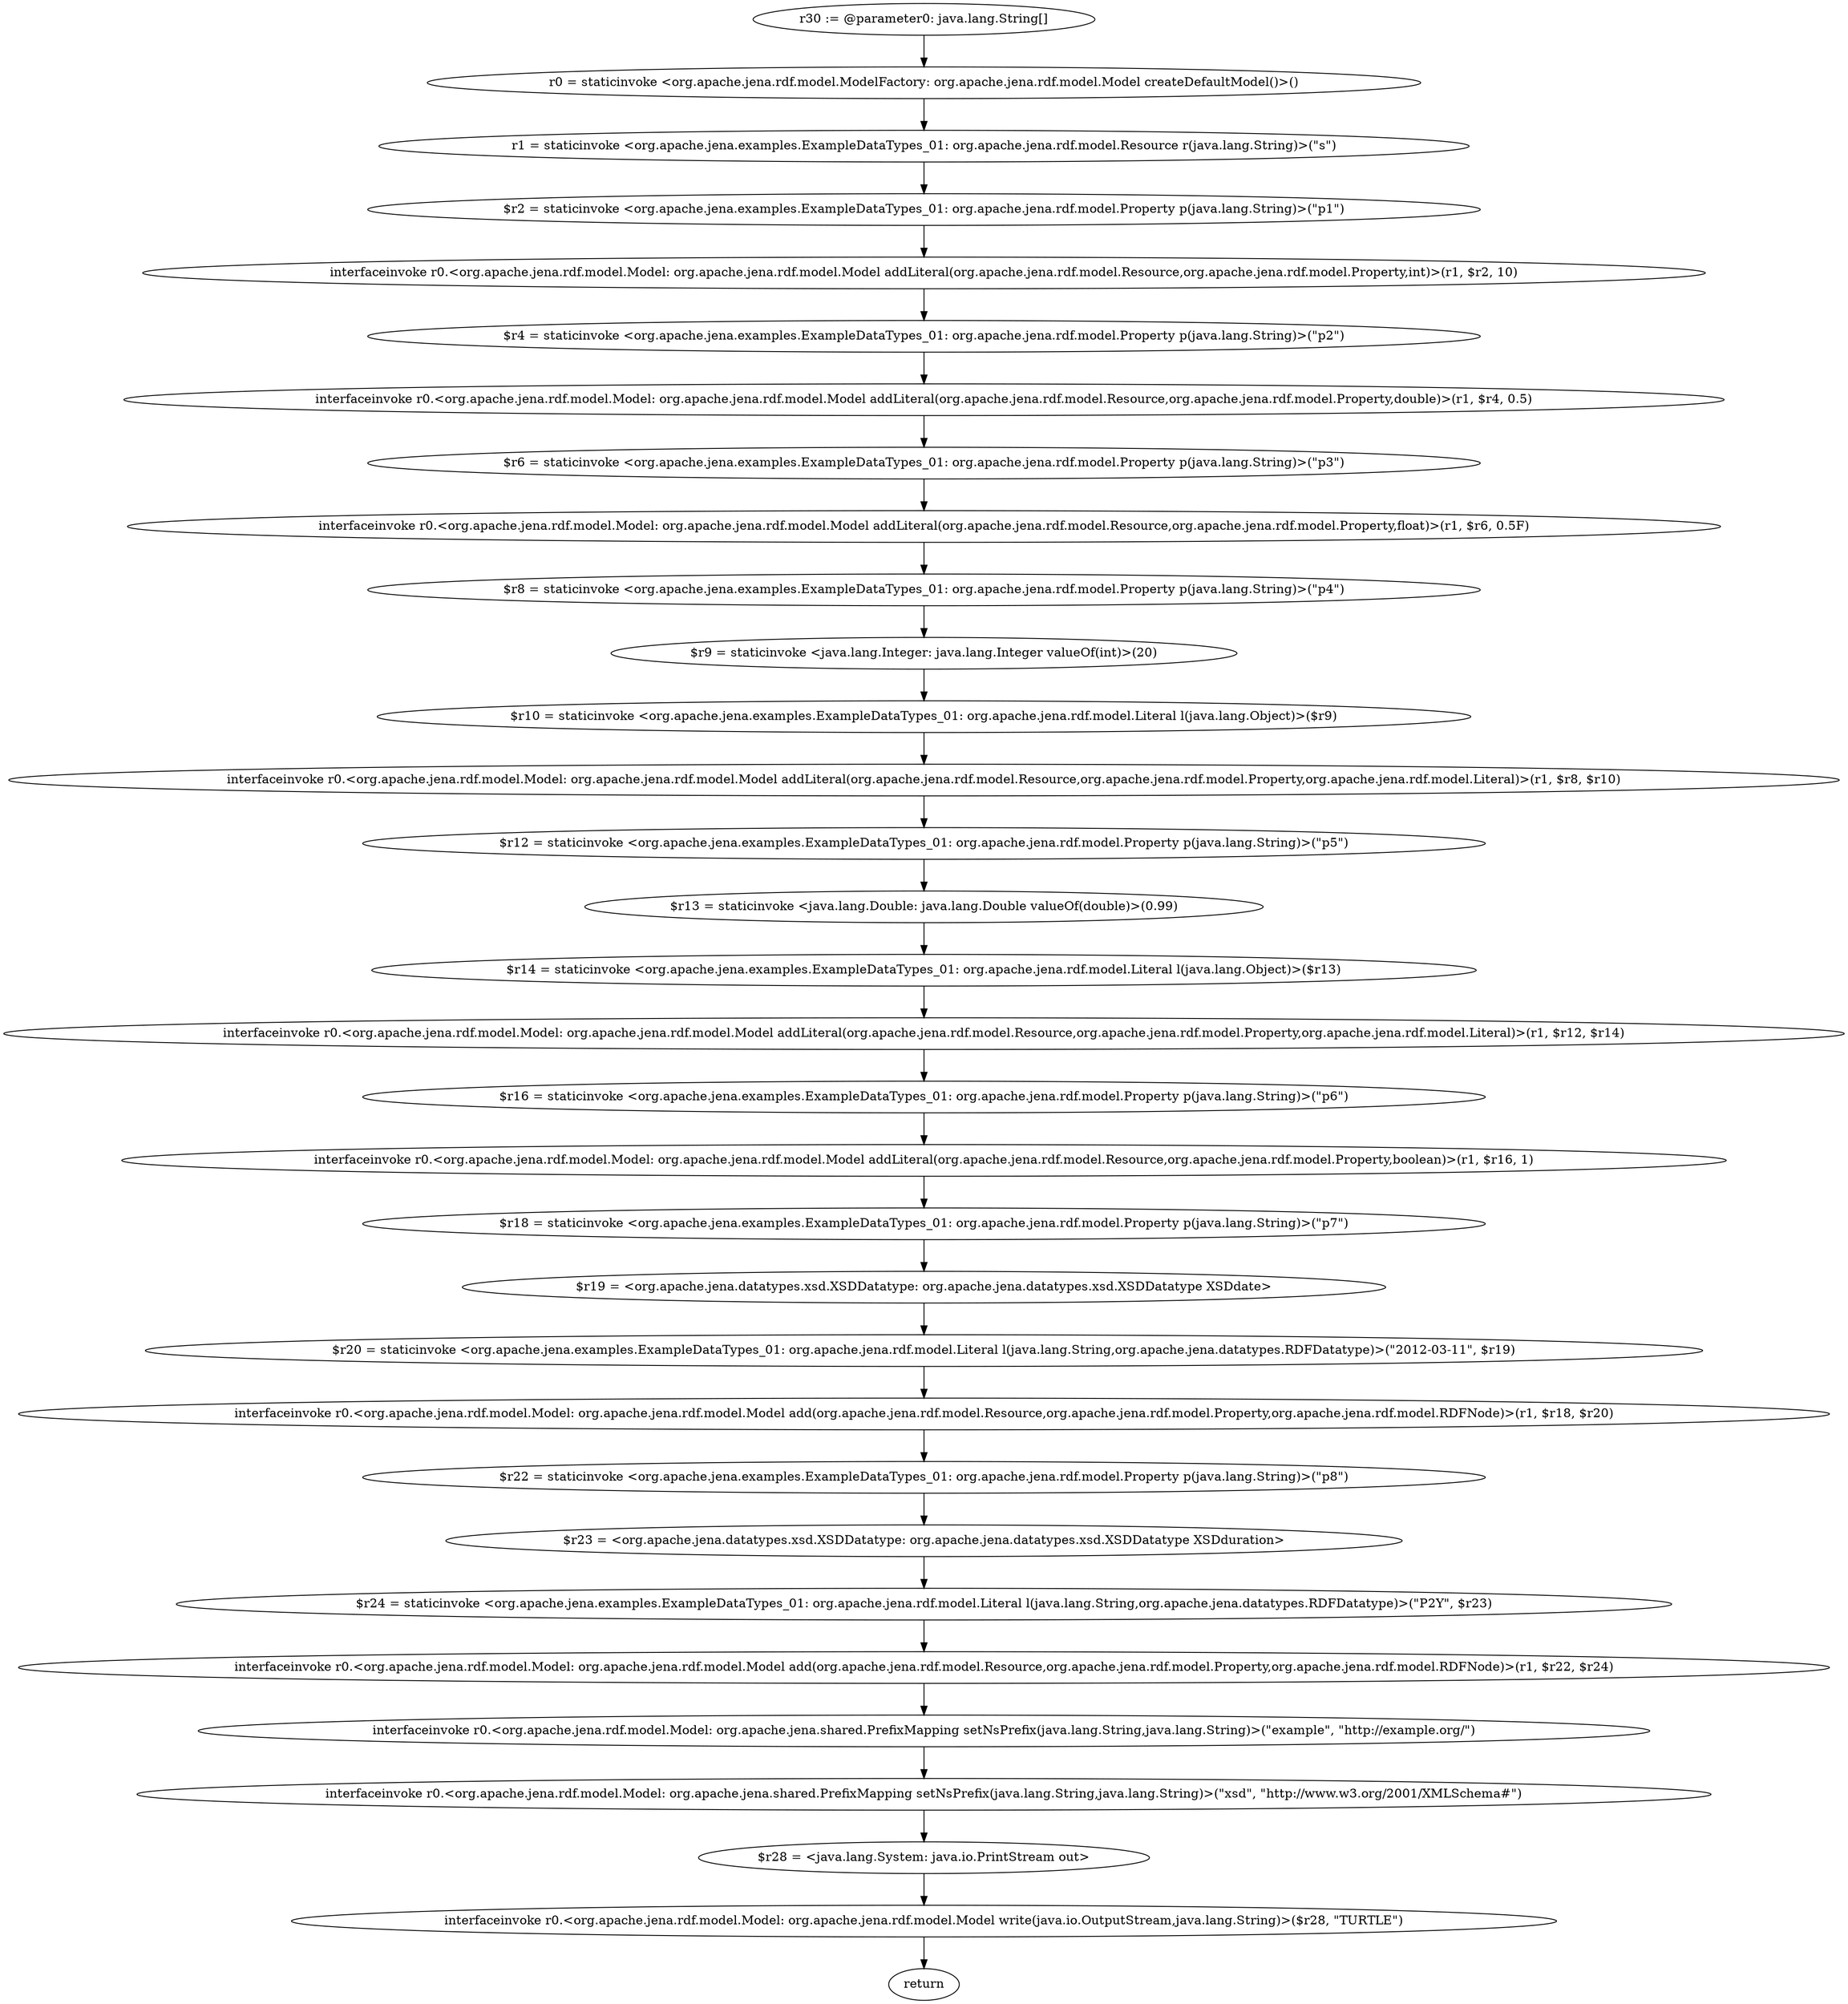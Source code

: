 digraph "unitGraph" {
    "r30 := @parameter0: java.lang.String[]"
    "r0 = staticinvoke <org.apache.jena.rdf.model.ModelFactory: org.apache.jena.rdf.model.Model createDefaultModel()>()"
    "r1 = staticinvoke <org.apache.jena.examples.ExampleDataTypes_01: org.apache.jena.rdf.model.Resource r(java.lang.String)>(\"s\")"
    "$r2 = staticinvoke <org.apache.jena.examples.ExampleDataTypes_01: org.apache.jena.rdf.model.Property p(java.lang.String)>(\"p1\")"
    "interfaceinvoke r0.<org.apache.jena.rdf.model.Model: org.apache.jena.rdf.model.Model addLiteral(org.apache.jena.rdf.model.Resource,org.apache.jena.rdf.model.Property,int)>(r1, $r2, 10)"
    "$r4 = staticinvoke <org.apache.jena.examples.ExampleDataTypes_01: org.apache.jena.rdf.model.Property p(java.lang.String)>(\"p2\")"
    "interfaceinvoke r0.<org.apache.jena.rdf.model.Model: org.apache.jena.rdf.model.Model addLiteral(org.apache.jena.rdf.model.Resource,org.apache.jena.rdf.model.Property,double)>(r1, $r4, 0.5)"
    "$r6 = staticinvoke <org.apache.jena.examples.ExampleDataTypes_01: org.apache.jena.rdf.model.Property p(java.lang.String)>(\"p3\")"
    "interfaceinvoke r0.<org.apache.jena.rdf.model.Model: org.apache.jena.rdf.model.Model addLiteral(org.apache.jena.rdf.model.Resource,org.apache.jena.rdf.model.Property,float)>(r1, $r6, 0.5F)"
    "$r8 = staticinvoke <org.apache.jena.examples.ExampleDataTypes_01: org.apache.jena.rdf.model.Property p(java.lang.String)>(\"p4\")"
    "$r9 = staticinvoke <java.lang.Integer: java.lang.Integer valueOf(int)>(20)"
    "$r10 = staticinvoke <org.apache.jena.examples.ExampleDataTypes_01: org.apache.jena.rdf.model.Literal l(java.lang.Object)>($r9)"
    "interfaceinvoke r0.<org.apache.jena.rdf.model.Model: org.apache.jena.rdf.model.Model addLiteral(org.apache.jena.rdf.model.Resource,org.apache.jena.rdf.model.Property,org.apache.jena.rdf.model.Literal)>(r1, $r8, $r10)"
    "$r12 = staticinvoke <org.apache.jena.examples.ExampleDataTypes_01: org.apache.jena.rdf.model.Property p(java.lang.String)>(\"p5\")"
    "$r13 = staticinvoke <java.lang.Double: java.lang.Double valueOf(double)>(0.99)"
    "$r14 = staticinvoke <org.apache.jena.examples.ExampleDataTypes_01: org.apache.jena.rdf.model.Literal l(java.lang.Object)>($r13)"
    "interfaceinvoke r0.<org.apache.jena.rdf.model.Model: org.apache.jena.rdf.model.Model addLiteral(org.apache.jena.rdf.model.Resource,org.apache.jena.rdf.model.Property,org.apache.jena.rdf.model.Literal)>(r1, $r12, $r14)"
    "$r16 = staticinvoke <org.apache.jena.examples.ExampleDataTypes_01: org.apache.jena.rdf.model.Property p(java.lang.String)>(\"p6\")"
    "interfaceinvoke r0.<org.apache.jena.rdf.model.Model: org.apache.jena.rdf.model.Model addLiteral(org.apache.jena.rdf.model.Resource,org.apache.jena.rdf.model.Property,boolean)>(r1, $r16, 1)"
    "$r18 = staticinvoke <org.apache.jena.examples.ExampleDataTypes_01: org.apache.jena.rdf.model.Property p(java.lang.String)>(\"p7\")"
    "$r19 = <org.apache.jena.datatypes.xsd.XSDDatatype: org.apache.jena.datatypes.xsd.XSDDatatype XSDdate>"
    "$r20 = staticinvoke <org.apache.jena.examples.ExampleDataTypes_01: org.apache.jena.rdf.model.Literal l(java.lang.String,org.apache.jena.datatypes.RDFDatatype)>(\"2012-03-11\", $r19)"
    "interfaceinvoke r0.<org.apache.jena.rdf.model.Model: org.apache.jena.rdf.model.Model add(org.apache.jena.rdf.model.Resource,org.apache.jena.rdf.model.Property,org.apache.jena.rdf.model.RDFNode)>(r1, $r18, $r20)"
    "$r22 = staticinvoke <org.apache.jena.examples.ExampleDataTypes_01: org.apache.jena.rdf.model.Property p(java.lang.String)>(\"p8\")"
    "$r23 = <org.apache.jena.datatypes.xsd.XSDDatatype: org.apache.jena.datatypes.xsd.XSDDatatype XSDduration>"
    "$r24 = staticinvoke <org.apache.jena.examples.ExampleDataTypes_01: org.apache.jena.rdf.model.Literal l(java.lang.String,org.apache.jena.datatypes.RDFDatatype)>(\"P2Y\", $r23)"
    "interfaceinvoke r0.<org.apache.jena.rdf.model.Model: org.apache.jena.rdf.model.Model add(org.apache.jena.rdf.model.Resource,org.apache.jena.rdf.model.Property,org.apache.jena.rdf.model.RDFNode)>(r1, $r22, $r24)"
    "interfaceinvoke r0.<org.apache.jena.rdf.model.Model: org.apache.jena.shared.PrefixMapping setNsPrefix(java.lang.String,java.lang.String)>(\"example\", \"http://example.org/\")"
    "interfaceinvoke r0.<org.apache.jena.rdf.model.Model: org.apache.jena.shared.PrefixMapping setNsPrefix(java.lang.String,java.lang.String)>(\"xsd\", \"http://www.w3.org/2001/XMLSchema#\")"
    "$r28 = <java.lang.System: java.io.PrintStream out>"
    "interfaceinvoke r0.<org.apache.jena.rdf.model.Model: org.apache.jena.rdf.model.Model write(java.io.OutputStream,java.lang.String)>($r28, \"TURTLE\")"
    "return"
    "r30 := @parameter0: java.lang.String[]"->"r0 = staticinvoke <org.apache.jena.rdf.model.ModelFactory: org.apache.jena.rdf.model.Model createDefaultModel()>()";
    "r0 = staticinvoke <org.apache.jena.rdf.model.ModelFactory: org.apache.jena.rdf.model.Model createDefaultModel()>()"->"r1 = staticinvoke <org.apache.jena.examples.ExampleDataTypes_01: org.apache.jena.rdf.model.Resource r(java.lang.String)>(\"s\")";
    "r1 = staticinvoke <org.apache.jena.examples.ExampleDataTypes_01: org.apache.jena.rdf.model.Resource r(java.lang.String)>(\"s\")"->"$r2 = staticinvoke <org.apache.jena.examples.ExampleDataTypes_01: org.apache.jena.rdf.model.Property p(java.lang.String)>(\"p1\")";
    "$r2 = staticinvoke <org.apache.jena.examples.ExampleDataTypes_01: org.apache.jena.rdf.model.Property p(java.lang.String)>(\"p1\")"->"interfaceinvoke r0.<org.apache.jena.rdf.model.Model: org.apache.jena.rdf.model.Model addLiteral(org.apache.jena.rdf.model.Resource,org.apache.jena.rdf.model.Property,int)>(r1, $r2, 10)";
    "interfaceinvoke r0.<org.apache.jena.rdf.model.Model: org.apache.jena.rdf.model.Model addLiteral(org.apache.jena.rdf.model.Resource,org.apache.jena.rdf.model.Property,int)>(r1, $r2, 10)"->"$r4 = staticinvoke <org.apache.jena.examples.ExampleDataTypes_01: org.apache.jena.rdf.model.Property p(java.lang.String)>(\"p2\")";
    "$r4 = staticinvoke <org.apache.jena.examples.ExampleDataTypes_01: org.apache.jena.rdf.model.Property p(java.lang.String)>(\"p2\")"->"interfaceinvoke r0.<org.apache.jena.rdf.model.Model: org.apache.jena.rdf.model.Model addLiteral(org.apache.jena.rdf.model.Resource,org.apache.jena.rdf.model.Property,double)>(r1, $r4, 0.5)";
    "interfaceinvoke r0.<org.apache.jena.rdf.model.Model: org.apache.jena.rdf.model.Model addLiteral(org.apache.jena.rdf.model.Resource,org.apache.jena.rdf.model.Property,double)>(r1, $r4, 0.5)"->"$r6 = staticinvoke <org.apache.jena.examples.ExampleDataTypes_01: org.apache.jena.rdf.model.Property p(java.lang.String)>(\"p3\")";
    "$r6 = staticinvoke <org.apache.jena.examples.ExampleDataTypes_01: org.apache.jena.rdf.model.Property p(java.lang.String)>(\"p3\")"->"interfaceinvoke r0.<org.apache.jena.rdf.model.Model: org.apache.jena.rdf.model.Model addLiteral(org.apache.jena.rdf.model.Resource,org.apache.jena.rdf.model.Property,float)>(r1, $r6, 0.5F)";
    "interfaceinvoke r0.<org.apache.jena.rdf.model.Model: org.apache.jena.rdf.model.Model addLiteral(org.apache.jena.rdf.model.Resource,org.apache.jena.rdf.model.Property,float)>(r1, $r6, 0.5F)"->"$r8 = staticinvoke <org.apache.jena.examples.ExampleDataTypes_01: org.apache.jena.rdf.model.Property p(java.lang.String)>(\"p4\")";
    "$r8 = staticinvoke <org.apache.jena.examples.ExampleDataTypes_01: org.apache.jena.rdf.model.Property p(java.lang.String)>(\"p4\")"->"$r9 = staticinvoke <java.lang.Integer: java.lang.Integer valueOf(int)>(20)";
    "$r9 = staticinvoke <java.lang.Integer: java.lang.Integer valueOf(int)>(20)"->"$r10 = staticinvoke <org.apache.jena.examples.ExampleDataTypes_01: org.apache.jena.rdf.model.Literal l(java.lang.Object)>($r9)";
    "$r10 = staticinvoke <org.apache.jena.examples.ExampleDataTypes_01: org.apache.jena.rdf.model.Literal l(java.lang.Object)>($r9)"->"interfaceinvoke r0.<org.apache.jena.rdf.model.Model: org.apache.jena.rdf.model.Model addLiteral(org.apache.jena.rdf.model.Resource,org.apache.jena.rdf.model.Property,org.apache.jena.rdf.model.Literal)>(r1, $r8, $r10)";
    "interfaceinvoke r0.<org.apache.jena.rdf.model.Model: org.apache.jena.rdf.model.Model addLiteral(org.apache.jena.rdf.model.Resource,org.apache.jena.rdf.model.Property,org.apache.jena.rdf.model.Literal)>(r1, $r8, $r10)"->"$r12 = staticinvoke <org.apache.jena.examples.ExampleDataTypes_01: org.apache.jena.rdf.model.Property p(java.lang.String)>(\"p5\")";
    "$r12 = staticinvoke <org.apache.jena.examples.ExampleDataTypes_01: org.apache.jena.rdf.model.Property p(java.lang.String)>(\"p5\")"->"$r13 = staticinvoke <java.lang.Double: java.lang.Double valueOf(double)>(0.99)";
    "$r13 = staticinvoke <java.lang.Double: java.lang.Double valueOf(double)>(0.99)"->"$r14 = staticinvoke <org.apache.jena.examples.ExampleDataTypes_01: org.apache.jena.rdf.model.Literal l(java.lang.Object)>($r13)";
    "$r14 = staticinvoke <org.apache.jena.examples.ExampleDataTypes_01: org.apache.jena.rdf.model.Literal l(java.lang.Object)>($r13)"->"interfaceinvoke r0.<org.apache.jena.rdf.model.Model: org.apache.jena.rdf.model.Model addLiteral(org.apache.jena.rdf.model.Resource,org.apache.jena.rdf.model.Property,org.apache.jena.rdf.model.Literal)>(r1, $r12, $r14)";
    "interfaceinvoke r0.<org.apache.jena.rdf.model.Model: org.apache.jena.rdf.model.Model addLiteral(org.apache.jena.rdf.model.Resource,org.apache.jena.rdf.model.Property,org.apache.jena.rdf.model.Literal)>(r1, $r12, $r14)"->"$r16 = staticinvoke <org.apache.jena.examples.ExampleDataTypes_01: org.apache.jena.rdf.model.Property p(java.lang.String)>(\"p6\")";
    "$r16 = staticinvoke <org.apache.jena.examples.ExampleDataTypes_01: org.apache.jena.rdf.model.Property p(java.lang.String)>(\"p6\")"->"interfaceinvoke r0.<org.apache.jena.rdf.model.Model: org.apache.jena.rdf.model.Model addLiteral(org.apache.jena.rdf.model.Resource,org.apache.jena.rdf.model.Property,boolean)>(r1, $r16, 1)";
    "interfaceinvoke r0.<org.apache.jena.rdf.model.Model: org.apache.jena.rdf.model.Model addLiteral(org.apache.jena.rdf.model.Resource,org.apache.jena.rdf.model.Property,boolean)>(r1, $r16, 1)"->"$r18 = staticinvoke <org.apache.jena.examples.ExampleDataTypes_01: org.apache.jena.rdf.model.Property p(java.lang.String)>(\"p7\")";
    "$r18 = staticinvoke <org.apache.jena.examples.ExampleDataTypes_01: org.apache.jena.rdf.model.Property p(java.lang.String)>(\"p7\")"->"$r19 = <org.apache.jena.datatypes.xsd.XSDDatatype: org.apache.jena.datatypes.xsd.XSDDatatype XSDdate>";
    "$r19 = <org.apache.jena.datatypes.xsd.XSDDatatype: org.apache.jena.datatypes.xsd.XSDDatatype XSDdate>"->"$r20 = staticinvoke <org.apache.jena.examples.ExampleDataTypes_01: org.apache.jena.rdf.model.Literal l(java.lang.String,org.apache.jena.datatypes.RDFDatatype)>(\"2012-03-11\", $r19)";
    "$r20 = staticinvoke <org.apache.jena.examples.ExampleDataTypes_01: org.apache.jena.rdf.model.Literal l(java.lang.String,org.apache.jena.datatypes.RDFDatatype)>(\"2012-03-11\", $r19)"->"interfaceinvoke r0.<org.apache.jena.rdf.model.Model: org.apache.jena.rdf.model.Model add(org.apache.jena.rdf.model.Resource,org.apache.jena.rdf.model.Property,org.apache.jena.rdf.model.RDFNode)>(r1, $r18, $r20)";
    "interfaceinvoke r0.<org.apache.jena.rdf.model.Model: org.apache.jena.rdf.model.Model add(org.apache.jena.rdf.model.Resource,org.apache.jena.rdf.model.Property,org.apache.jena.rdf.model.RDFNode)>(r1, $r18, $r20)"->"$r22 = staticinvoke <org.apache.jena.examples.ExampleDataTypes_01: org.apache.jena.rdf.model.Property p(java.lang.String)>(\"p8\")";
    "$r22 = staticinvoke <org.apache.jena.examples.ExampleDataTypes_01: org.apache.jena.rdf.model.Property p(java.lang.String)>(\"p8\")"->"$r23 = <org.apache.jena.datatypes.xsd.XSDDatatype: org.apache.jena.datatypes.xsd.XSDDatatype XSDduration>";
    "$r23 = <org.apache.jena.datatypes.xsd.XSDDatatype: org.apache.jena.datatypes.xsd.XSDDatatype XSDduration>"->"$r24 = staticinvoke <org.apache.jena.examples.ExampleDataTypes_01: org.apache.jena.rdf.model.Literal l(java.lang.String,org.apache.jena.datatypes.RDFDatatype)>(\"P2Y\", $r23)";
    "$r24 = staticinvoke <org.apache.jena.examples.ExampleDataTypes_01: org.apache.jena.rdf.model.Literal l(java.lang.String,org.apache.jena.datatypes.RDFDatatype)>(\"P2Y\", $r23)"->"interfaceinvoke r0.<org.apache.jena.rdf.model.Model: org.apache.jena.rdf.model.Model add(org.apache.jena.rdf.model.Resource,org.apache.jena.rdf.model.Property,org.apache.jena.rdf.model.RDFNode)>(r1, $r22, $r24)";
    "interfaceinvoke r0.<org.apache.jena.rdf.model.Model: org.apache.jena.rdf.model.Model add(org.apache.jena.rdf.model.Resource,org.apache.jena.rdf.model.Property,org.apache.jena.rdf.model.RDFNode)>(r1, $r22, $r24)"->"interfaceinvoke r0.<org.apache.jena.rdf.model.Model: org.apache.jena.shared.PrefixMapping setNsPrefix(java.lang.String,java.lang.String)>(\"example\", \"http://example.org/\")";
    "interfaceinvoke r0.<org.apache.jena.rdf.model.Model: org.apache.jena.shared.PrefixMapping setNsPrefix(java.lang.String,java.lang.String)>(\"example\", \"http://example.org/\")"->"interfaceinvoke r0.<org.apache.jena.rdf.model.Model: org.apache.jena.shared.PrefixMapping setNsPrefix(java.lang.String,java.lang.String)>(\"xsd\", \"http://www.w3.org/2001/XMLSchema#\")";
    "interfaceinvoke r0.<org.apache.jena.rdf.model.Model: org.apache.jena.shared.PrefixMapping setNsPrefix(java.lang.String,java.lang.String)>(\"xsd\", \"http://www.w3.org/2001/XMLSchema#\")"->"$r28 = <java.lang.System: java.io.PrintStream out>";
    "$r28 = <java.lang.System: java.io.PrintStream out>"->"interfaceinvoke r0.<org.apache.jena.rdf.model.Model: org.apache.jena.rdf.model.Model write(java.io.OutputStream,java.lang.String)>($r28, \"TURTLE\")";
    "interfaceinvoke r0.<org.apache.jena.rdf.model.Model: org.apache.jena.rdf.model.Model write(java.io.OutputStream,java.lang.String)>($r28, \"TURTLE\")"->"return";
}
